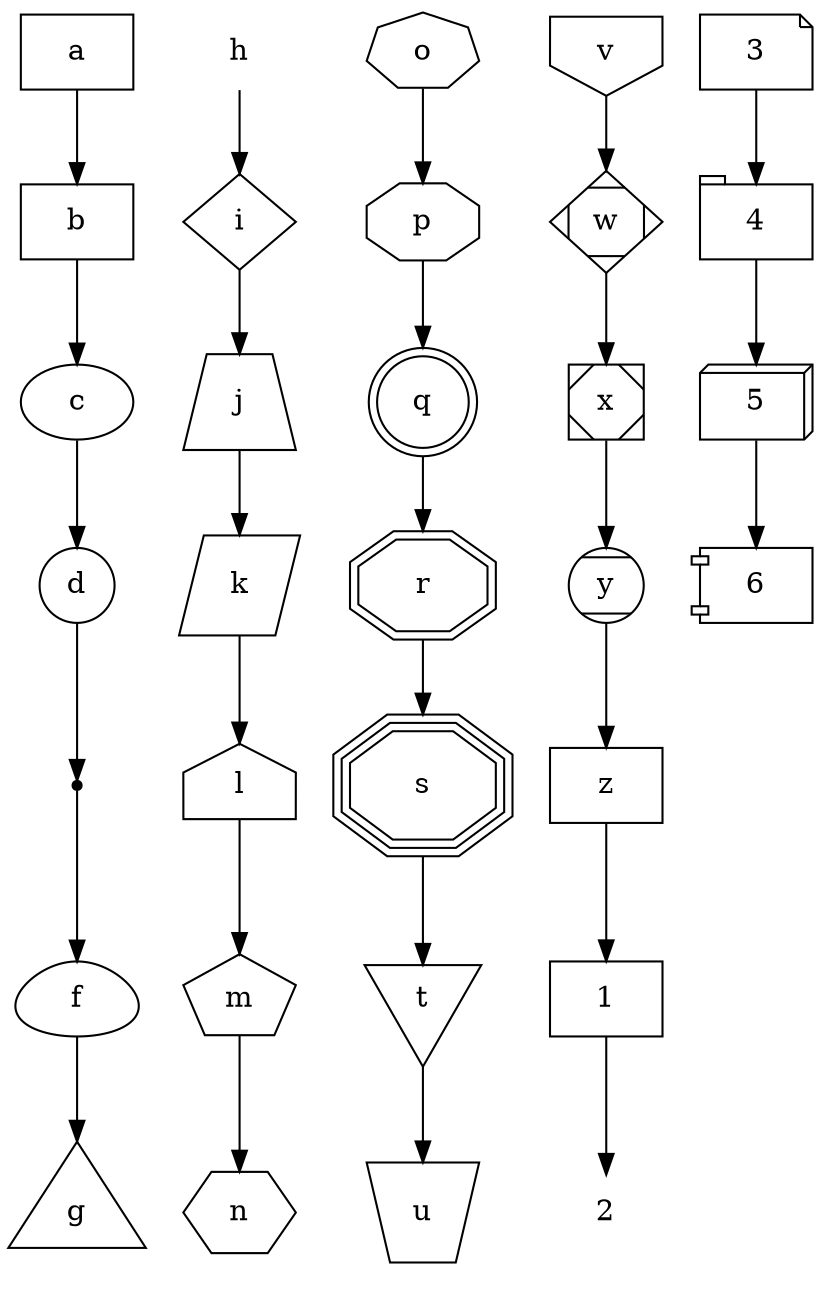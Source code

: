 digraph G {
	node [label="\N"];
	graph [bb="0,0,370,588"];
	a [shape=box, pos="33,567", width="0.75", height="0.50"];
	b [shape=polygon, pos="33,485", width="0.75", height="0.50"];
	c [shape=ellipse, pos="33,401", width="0.75", height="0.50"];
	d [shape=circle, pos="33,318", width="0.50", height="0.50"];
	e [shape=point, pos="33,232", width="0.06", height="0.06"];
	f [shape=egg, pos="33,137", width="0.78", height="0.50"];
	g [shape=triangle, pos="33,34", width="0.92", height="0.94"];
	h [shape=plaintext, pos="111,567", width="0.75", height="0.50"];
	i [shape=diamond, pos="111,485", width="0.75", height="0.64"];
	j [shape=trapezium, pos="111,401", width="0.75", height="0.64"];
	k [shape=parallelogram, pos="111,318", width="0.78", height="0.67"];
	l [shape=house, pos="111,232", width="0.75", height="0.56"];
	m [shape=pentagon, pos="111,137", width="0.75", height="0.60"];
	n [shape=hexagon, pos="111,34", width="0.75", height="0.54"];
	o [shape=septagon, pos="191,567", width="0.75", height="0.53"];
	p [shape=octagon, pos="191,485", width="0.75", height="0.51"];
	q [shape=doublecircle, pos="191,401", width="0.61", height="0.61"];
	r [shape=doubleoctagon, pos="191,318", width="0.86", height="0.61"];
	s [shape=tripleoctagon, pos="191,232", width="0.97", height="0.72"];
	t [shape=invtriangle, pos="191,137", width="0.78", height="0.90"];
	u [shape=invtrapezium, pos="191,34", width="0.75", height="0.67"];
	v [shape=invhouse, pos="271,567", width="0.75", height="0.58"];
	w [shape=Mdiamond, pos="271,485", width="0.75", height="0.68"];
	x [shape=Msquare, pos="271,401", width="0.50", height="0.50"];
	y [shape=Mcircle, pos="271,318", width="0.50", height="0.50"];
	z [shape=rect, pos="271,232", width="0.75", height="0.50"];
	1 [shape=rectangle, pos="271,137", width="0.75", height="0.50"];
	2 [shape=none, pos="271,34", width="0.75", height="0.50"];
	3 [shape=note, pos="343,567", width="0.75", height="0.50"];
	4 [shape=tab, pos="343,485", width="0.75", height="0.50"];
	5 [shape=box3d, pos="343,401", width="0.75", height="0.50"];
	6 [shape=component, pos="343,318", width="0.75", height="0.50"];
	a -> b [pos="e,33,503 33,549 33,539 33,525 33,513"];
	b -> c [pos="e,33,419 33,467 33,456 33,442 33,429"];
	c -> d [pos="e,33,336 33,383 33,372 33,358 33,346"];
	d -> e [pos="e,33,234 33,300 33,283 33,259 33,244"];
	e -> f [pos="e,33,155 33,230 33,221 33,189 33,165"];
	f -> g [pos="e,33,68 33,119 33,108 33,93 33,78"];
	h -> i [pos="e,111,508 111,549 111,540 111,529 111,518"];
	i -> j [pos="e,111,424 111,462 111,453 111,444 111,434"];
	j -> k [pos="e,111,342 111,378 111,370 111,361 111,352"];
	k -> l [pos="e,111,252 111,294 111,284 111,273 111,262"];
	l -> m [pos="e,111,159 111,215 111,202 111,184 111,169"];
	m -> n [pos="e,111,54 111,120 111,104 111,82 111,64"];
	o -> p [pos="e,191,503 191,550 191,539 191,525 191,513"];
	p -> q [pos="e,191,423 191,466 191,457 191,445 191,433"];
	q -> r [pos="e,191,340 191,379 191,370 191,360 191,350"];
	r -> s [pos="e,191,258 191,296 191,287 191,278 191,268"];
	s -> t [pos="e,191,153 191,206 191,193 191,177 191,163"];
	t -> u [pos="e,191,58 191,104 191,93 191,80 191,68"];
	v -> w [pos="e,271,510 271,546 271,538 271,529 271,520"];
	w -> x [pos="e,271,419 271,460 271,450 271,439 271,429"];
	x -> y [pos="e,271,336 271,383 271,372 271,358 271,346"];
	y -> z [pos="e,271,250 271,300 271,288 271,273 271,260"];
	z -> 1 [pos="e,271,155 271,214 271,200 271,181 271,165"];
	1 -> 2 [pos="e,271,52 271,119 271,103 271,80 271,62"];
	3 -> 4 [pos="e,343,503 343,549 343,539 343,525 343,513"];
	4 -> 5 [pos="e,343,419 343,467 343,456 343,442 343,429"];
	5 -> 6 [pos="e,343,336 343,383 343,372 343,358 343,346"];
}
